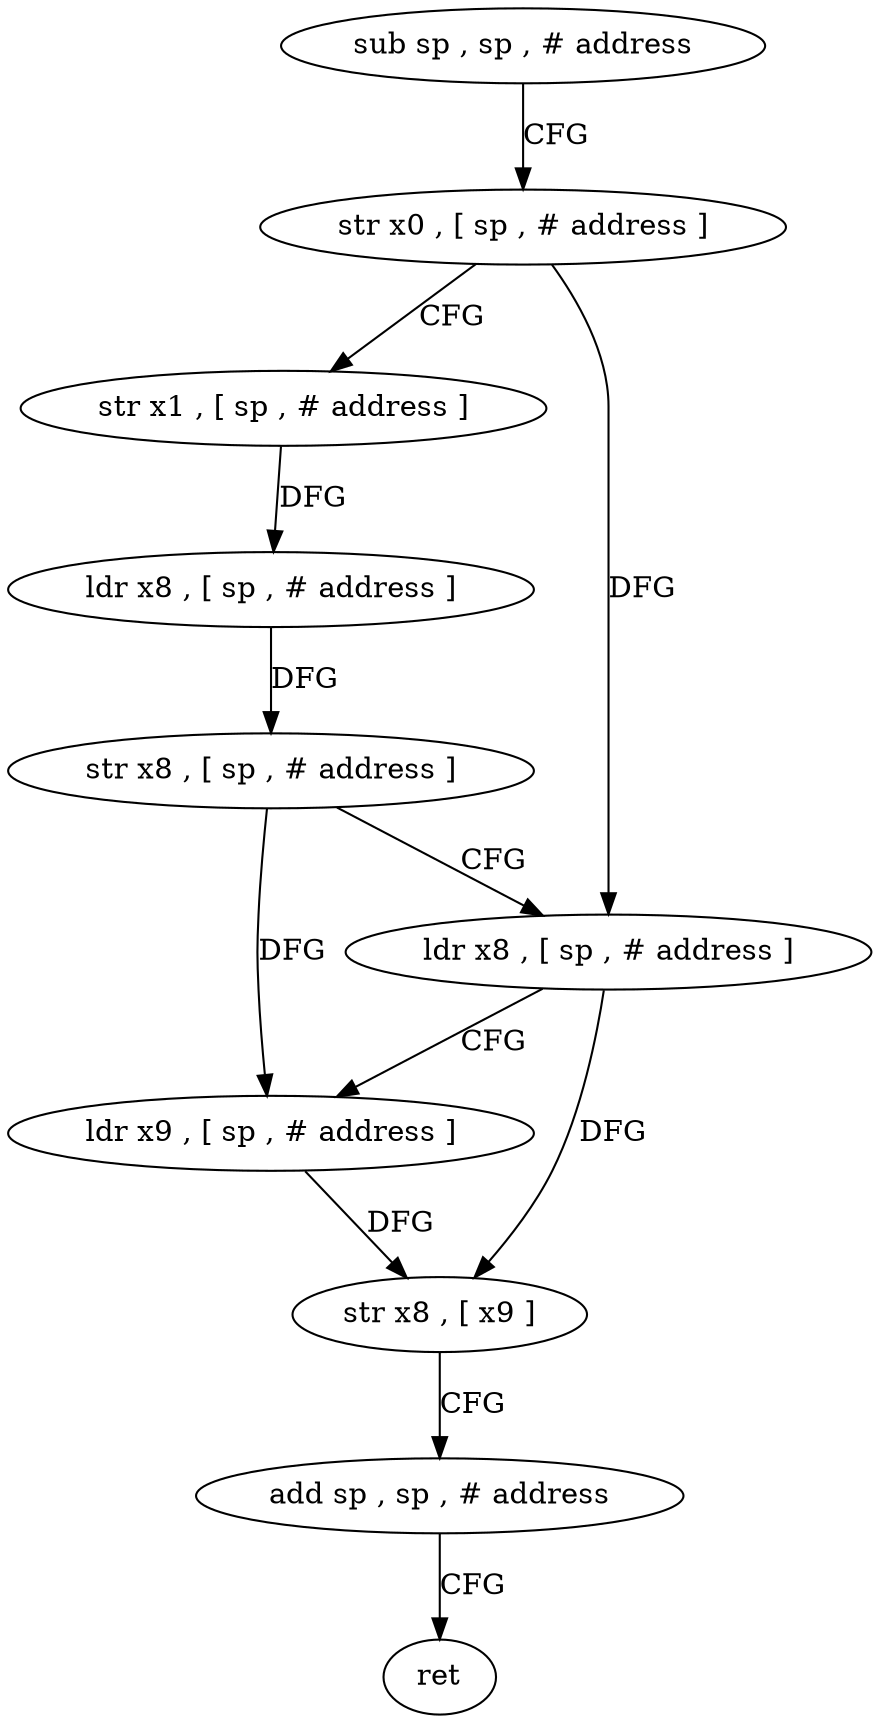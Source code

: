 digraph "func" {
"147512" [label = "sub sp , sp , # address" ]
"147516" [label = "str x0 , [ sp , # address ]" ]
"147520" [label = "str x1 , [ sp , # address ]" ]
"147524" [label = "ldr x8 , [ sp , # address ]" ]
"147528" [label = "str x8 , [ sp , # address ]" ]
"147532" [label = "ldr x8 , [ sp , # address ]" ]
"147536" [label = "ldr x9 , [ sp , # address ]" ]
"147540" [label = "str x8 , [ x9 ]" ]
"147544" [label = "add sp , sp , # address" ]
"147548" [label = "ret" ]
"147512" -> "147516" [ label = "CFG" ]
"147516" -> "147520" [ label = "CFG" ]
"147516" -> "147532" [ label = "DFG" ]
"147520" -> "147524" [ label = "DFG" ]
"147524" -> "147528" [ label = "DFG" ]
"147528" -> "147532" [ label = "CFG" ]
"147528" -> "147536" [ label = "DFG" ]
"147532" -> "147536" [ label = "CFG" ]
"147532" -> "147540" [ label = "DFG" ]
"147536" -> "147540" [ label = "DFG" ]
"147540" -> "147544" [ label = "CFG" ]
"147544" -> "147548" [ label = "CFG" ]
}
